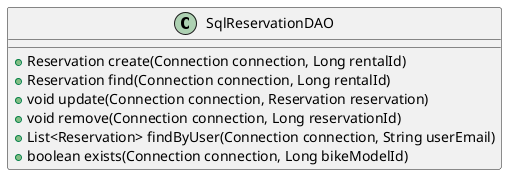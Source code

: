 @startuml

class SqlReservationDAO {
	+Reservation create(Connection connection, Long rentalId)
	+Reservation find(Connection connection, Long rentalId)
	+void update(Connection connection, Reservation reservation)
	+void remove(Connection connection, Long reservationId)
	+List<Reservation> findByUser(Connection connection, String userEmail)
	+boolean exists(Connection connection, Long bikeModelId)
}

@enduml

